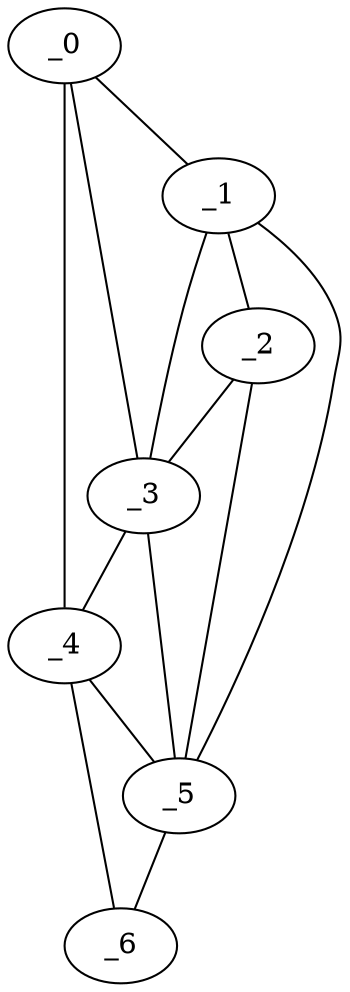 graph "obj74__175.gxl" {
	_0	 [x=14,
		y=49];
	_1	 [x=20,
		y=52];
	_0 -- _1	 [valence=1];
	_3	 [x=92,
		y=29];
	_0 -- _3	 [valence=2];
	_4	 [x=107,
		y=19];
	_0 -- _4	 [valence=1];
	_2	 [x=68,
		y=52];
	_1 -- _2	 [valence=2];
	_1 -- _3	 [valence=1];
	_5	 [x=110,
		y=56];
	_1 -- _5	 [valence=1];
	_2 -- _3	 [valence=2];
	_2 -- _5	 [valence=1];
	_3 -- _4	 [valence=2];
	_3 -- _5	 [valence=2];
	_4 -- _5	 [valence=1];
	_6	 [x=125,
		y=17];
	_4 -- _6	 [valence=1];
	_5 -- _6	 [valence=1];
}
